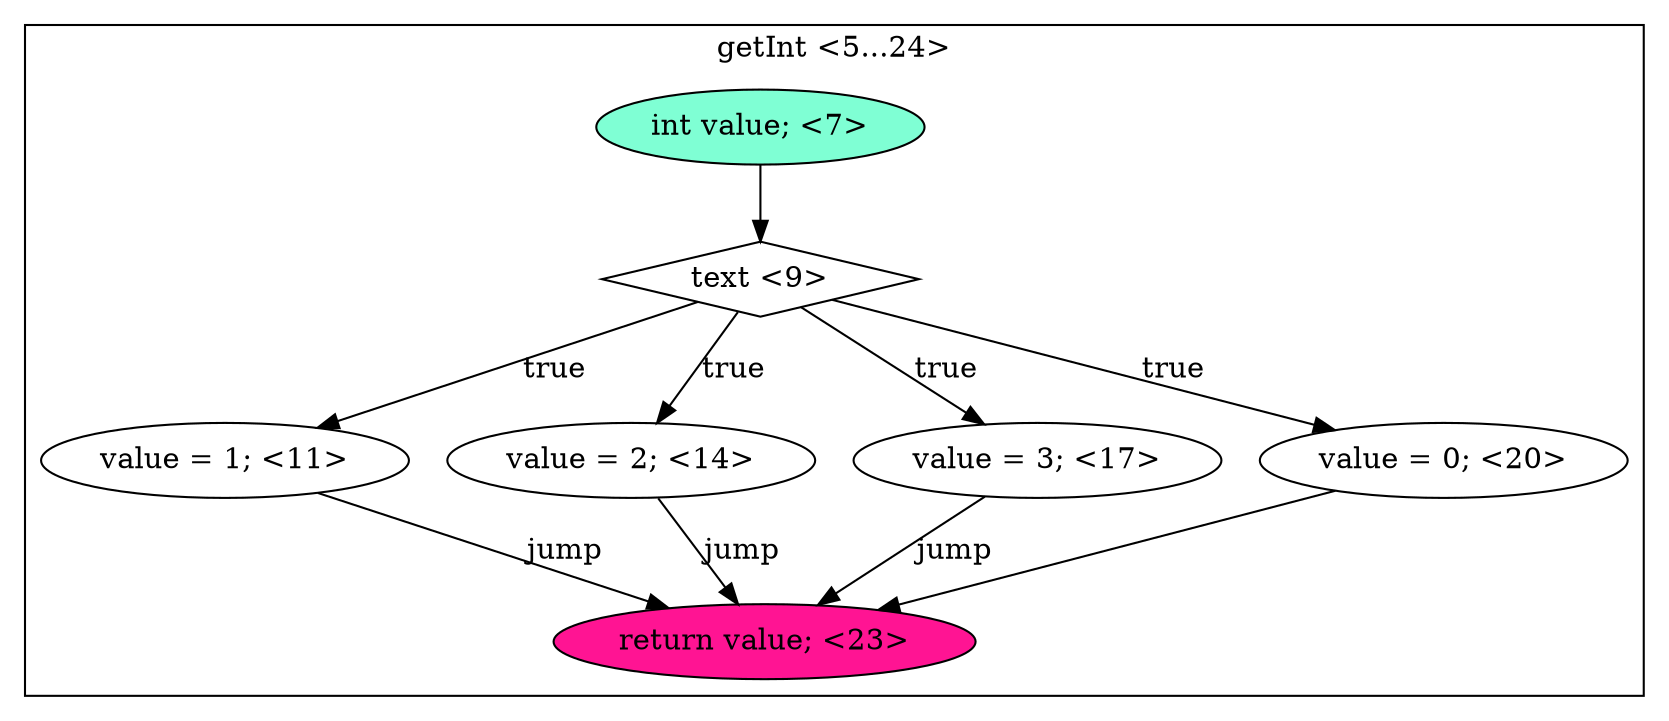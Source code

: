 digraph CFG {
subgraph cluster0 {
label = "getInt <5...24>";
0.0 [style = filled, label = "int value; <7>", fillcolor = aquamarine, shape = ellipse];
0.1 [style = filled, label = "text <9>", fillcolor = white, shape = diamond];
0.2 [style = filled, label = "value = 1; <11>", fillcolor = white, shape = ellipse];
0.3 [style = filled, label = "value = 2; <14>", fillcolor = white, shape = ellipse];
0.4 [style = filled, label = "value = 3; <17>", fillcolor = white, shape = ellipse];
0.5 [style = filled, label = "value = 0; <20>", fillcolor = white, shape = ellipse];
0.6 [style = filled, label = "return value; <23>", fillcolor = deeppink, shape = ellipse];
0.0 -> 0.1 [style = solid, label=""];
0.1 -> 0.2 [style = solid, label="true"];
0.1 -> 0.3 [style = solid, label="true"];
0.1 -> 0.4 [style = solid, label="true"];
0.1 -> 0.5 [style = solid, label="true"];
0.2 -> 0.6 [style = solid, label="jump"];
0.3 -> 0.6 [style = solid, label="jump"];
0.4 -> 0.6 [style = solid, label="jump"];
0.5 -> 0.6 [style = solid, label=""];
}
}